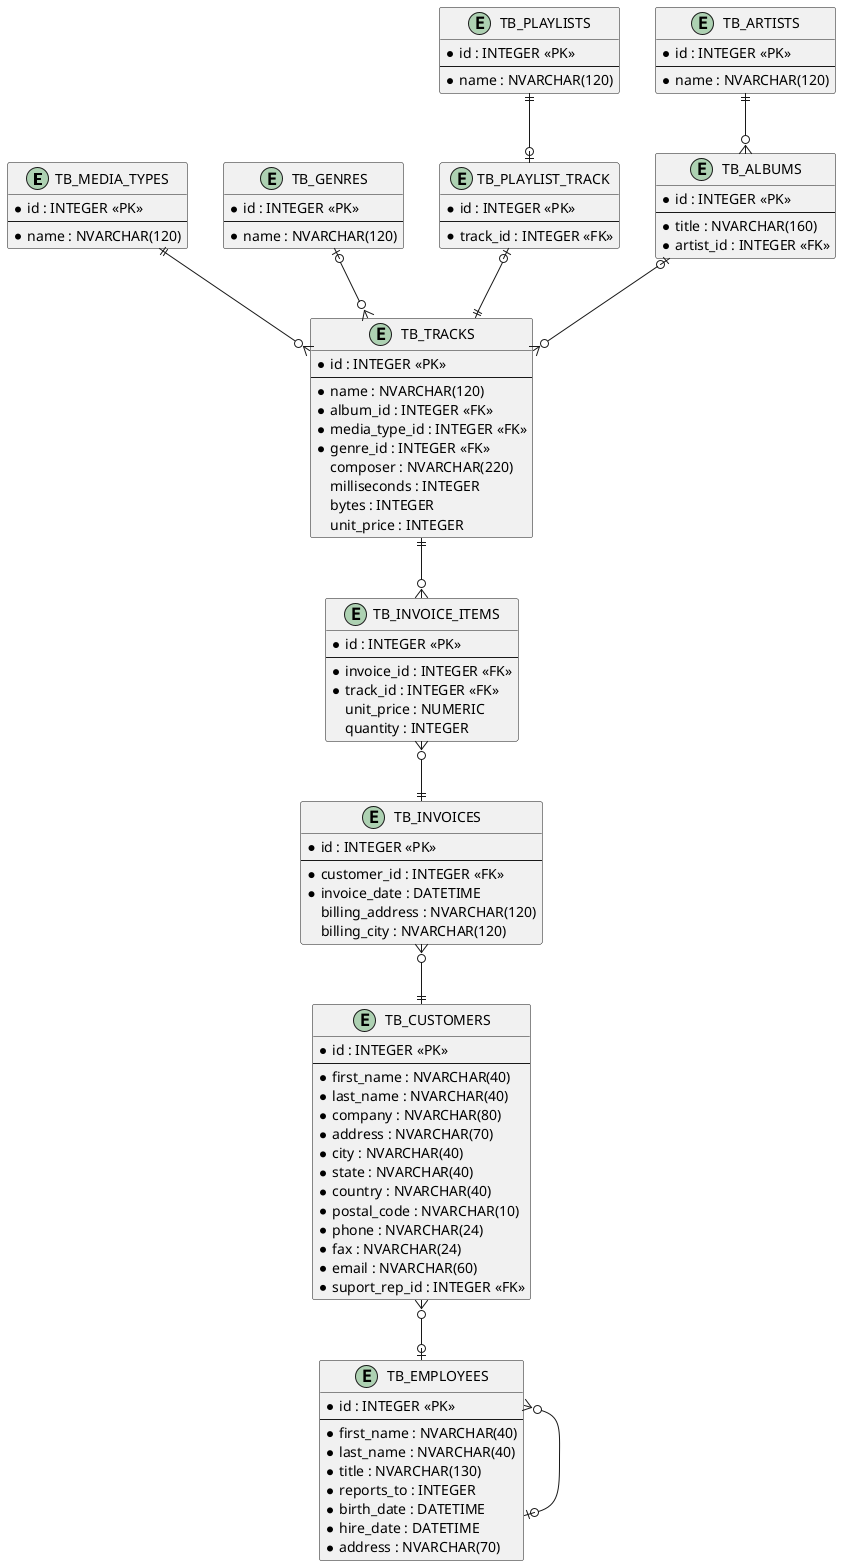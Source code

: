 @startuml ATIVIDADE_2

entity TB_MEDIA_TYPES {
  *id : INTEGER <<PK>>
  --
  *name : NVARCHAR(120)
}

entity TB_GENRES {
  *id : INTEGER <<PK>>
  --
  *name : NVARCHAR(120)
}

entity TB_TRACKS {
  *id : INTEGER <<PK>>
  --
  *name : NVARCHAR(120)
  *album_id : INTEGER <<FK>>
  *media_type_id : INTEGER <<FK>>
  *genre_id : INTEGER <<FK>>
  composer : NVARCHAR(220)
  milliseconds : INTEGER
  bytes : INTEGER
  unit_price : INTEGER
}

entity TB_ARTISTS {
  *id : INTEGER <<PK>>
  --
  *name : NVARCHAR(120)
}

entity TB_PLAYLIST_TRACK {
  *id : INTEGER <<PK>>
  --
  *track_id : INTEGER <<FK>>
}

entity TB_PLAYLISTS {
  *id : INTEGER <<PK>>
  --
  *name : NVARCHAR(120)
}

entity TB_ALBUMS {
  *id : INTEGER <<PK>>
  --
  *title : NVARCHAR(160)
  *artist_id : INTEGER <<FK>>
}

entity TB_INVOICE_ITEMS {
  *id : INTEGER <<PK>>
  --
  *invoice_id : INTEGER <<FK>>
  *track_id : INTEGER <<FK>>
  unit_price : NUMERIC
  quantity : INTEGER
}

entity TB_INVOICES {
  *id : INTEGER <<PK>>
  --
  *customer_id : INTEGER <<FK>>
  *invoice_date : DATETIME
  billing_address : NVARCHAR(120)
  billing_city : NVARCHAR(120)
}

entity TB_CUSTOMERS {
  *id : INTEGER <<PK>>
  --
  *first_name : NVARCHAR(40)
  *last_name : NVARCHAR(40)
  *company : NVARCHAR(80)
  *address : NVARCHAR(70)
  *city : NVARCHAR(40)
  *state : NVARCHAR(40)
  *country : NVARCHAR(40)
  *postal_code : NVARCHAR(10)
  *phone : NVARCHAR(24)
  *fax : NVARCHAR(24)
  *email : NVARCHAR(60)
  *suport_rep_id : INTEGER <<FK>>
}

entity TB_EMPLOYEES {
  *id : INTEGER <<PK>>
  --
  *first_name : NVARCHAR(40)
  *last_name : NVARCHAR(40)
  *title : NVARCHAR(130)
  *reports_to : INTEGER
  *birth_date : DATETIME
  *hire_date : DATETIME
  *address : NVARCHAR(70)
}

TB_MEDIA_TYPES ||--o{ TB_TRACKS
TB_GENRES |o--o{ TB_TRACKS
TB_PLAYLISTS ||--o| TB_PLAYLIST_TRACK
TB_PLAYLIST_TRACK |o--|| TB_TRACKS
TB_ARTISTS ||--o{ TB_ALBUMS
TB_ALBUMS |o--o{ TB_TRACKS
TB_TRACKS ||--o{ TB_INVOICE_ITEMS
TB_INVOICE_ITEMS }o--|| TB_INVOICES
TB_INVOICES }o--|| TB_CUSTOMERS
TB_CUSTOMERS }o--o| TB_EMPLOYEES
TB_EMPLOYEES }o--o| TB_EMPLOYEES

@enduml